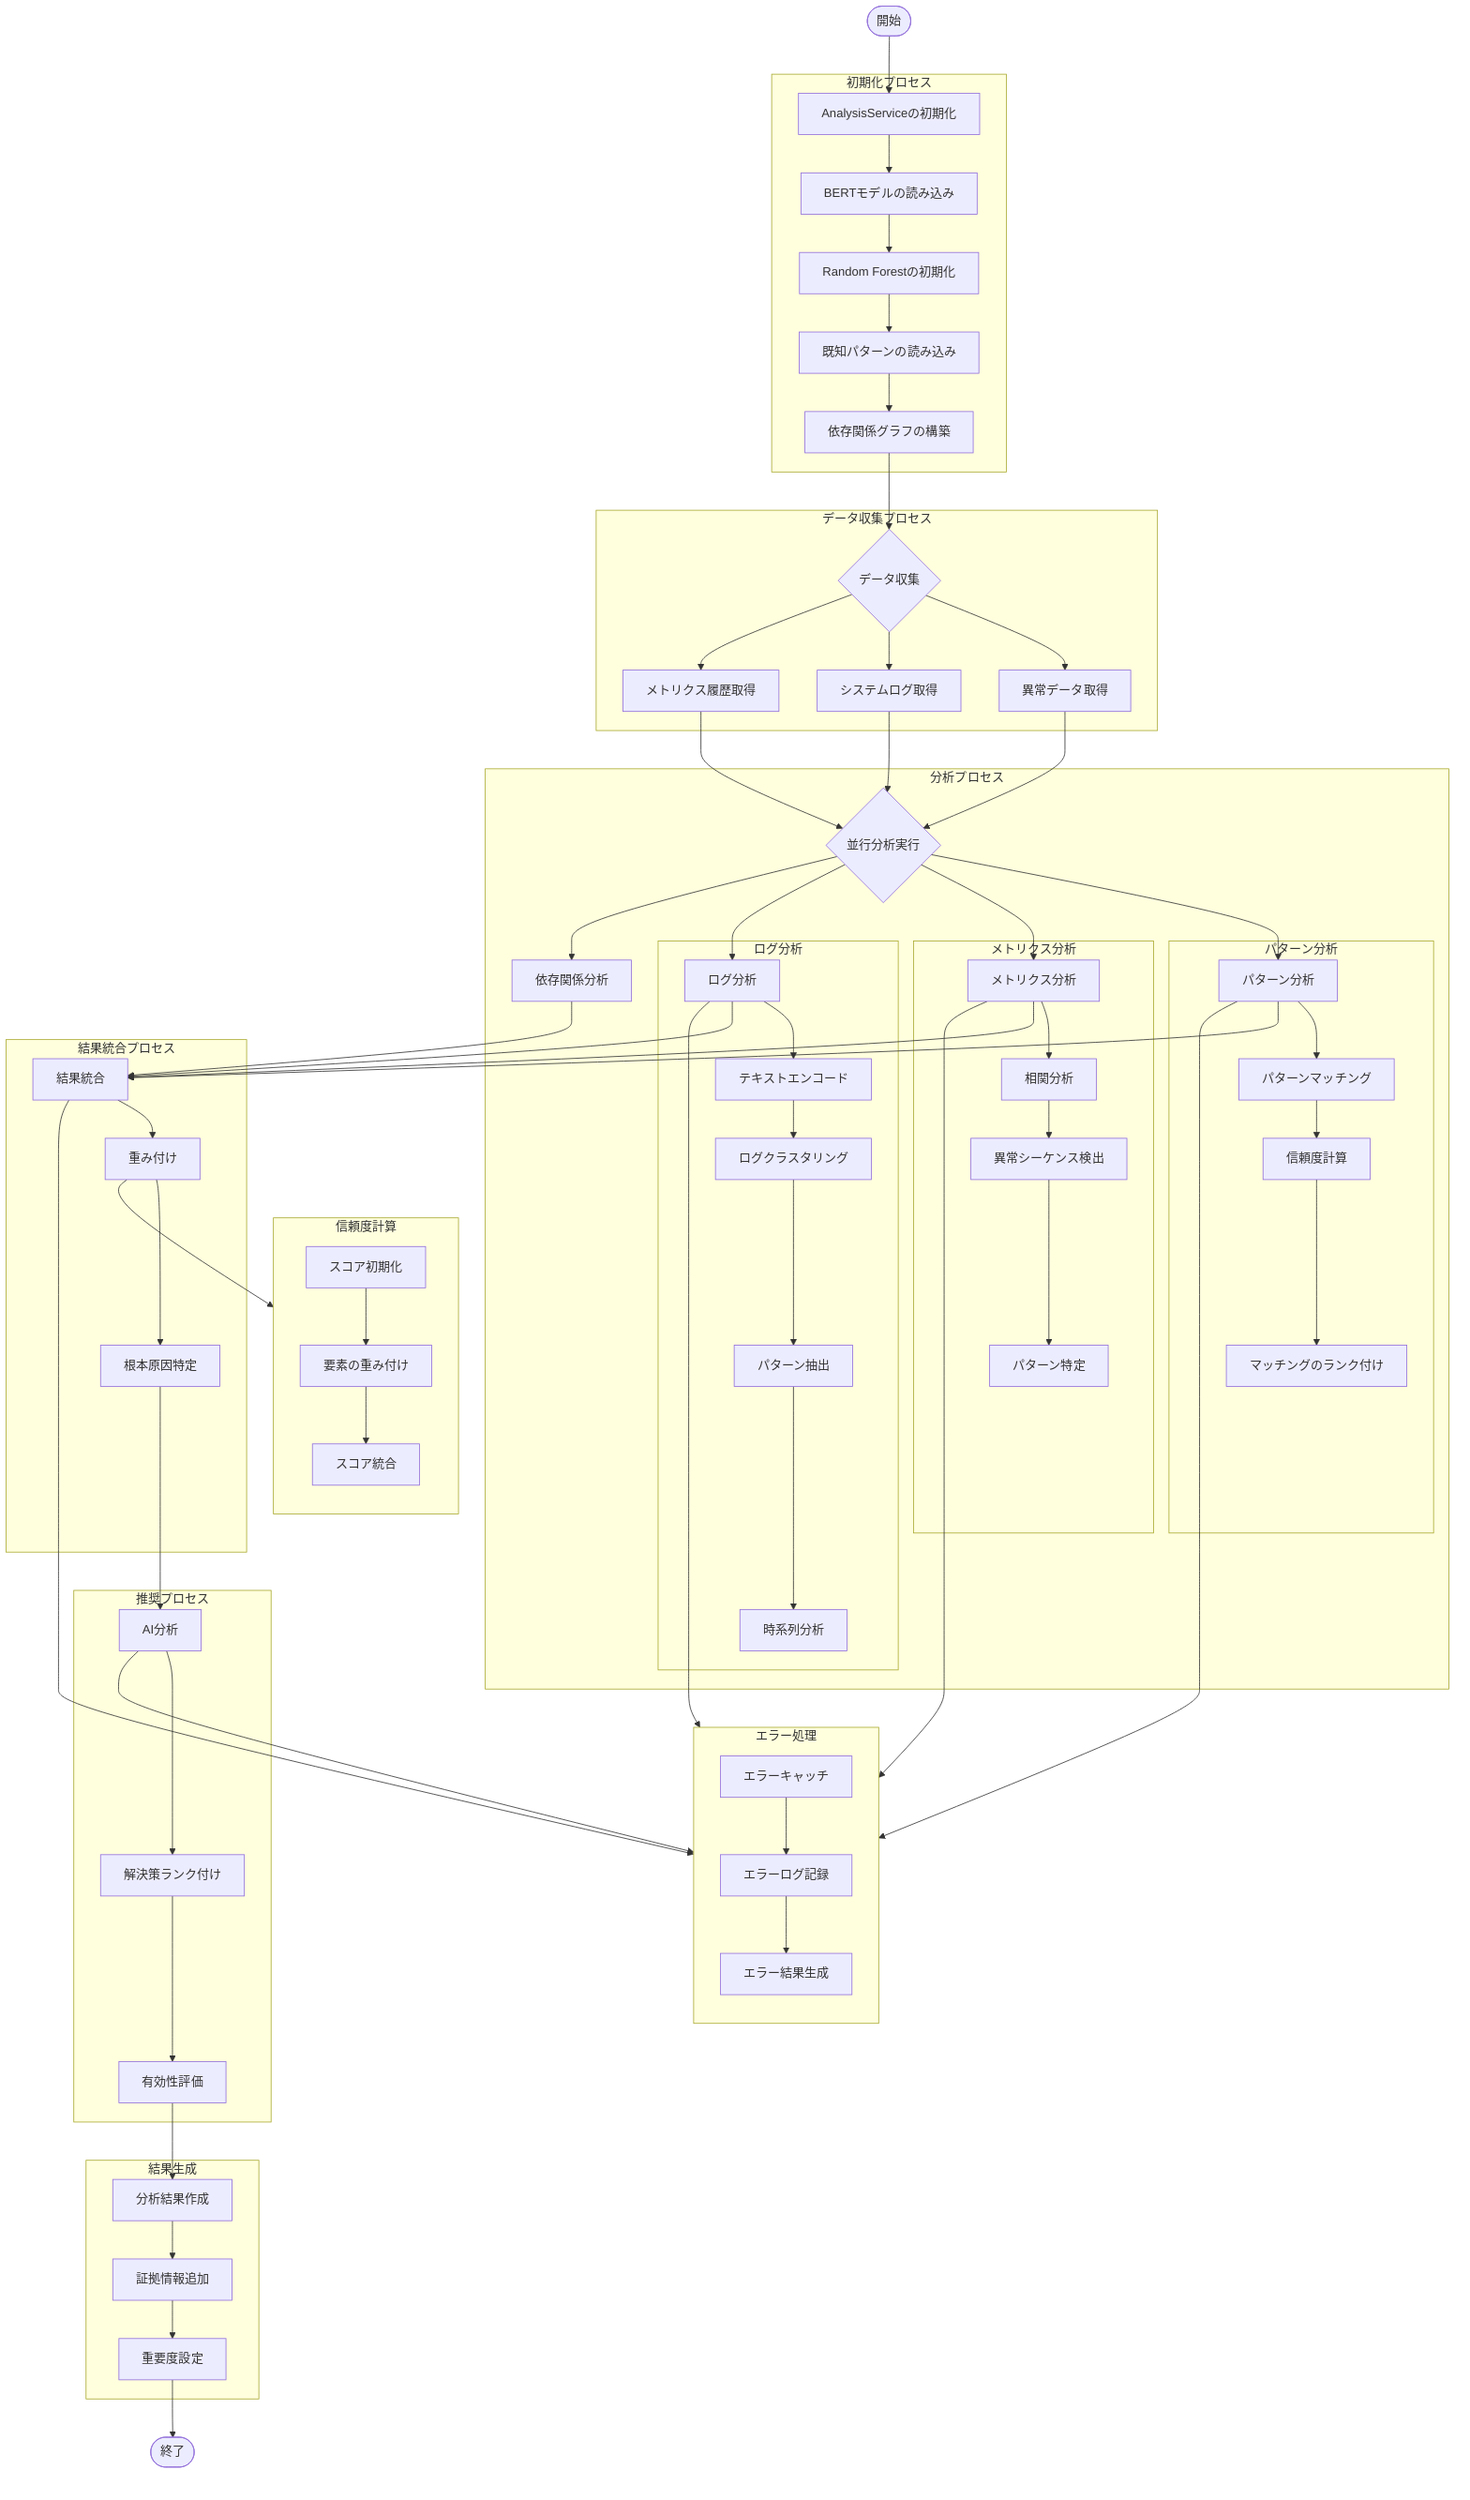 flowchart TD
    Start([開始]) --> Init[AnalysisServiceの初期化]
    
    subgraph Initialization[初期化プロセス]
        Init --> LoadBERT[BERTモデルの読み込み]
        LoadBERT --> LoadRF[Random Forestの初期化]
        LoadRF --> LoadPatterns[既知パターンの読み込み]
        LoadPatterns --> InitGraph[依存関係グラフの構築]
    end
    
    subgraph DataCollection[データ収集プロセス]
        InitGraph --> CollectData{データ収集}
        CollectData --> GetAnomaly[異常データ取得]
        CollectData --> GetLogs[システムログ取得]
        CollectData --> GetMetrics[メトリクス履歴取得]
    end
    
    subgraph Analysis[分析プロセス]
        GetAnomaly & GetLogs & GetMetrics --> ParallelAnalysis{並行分析実行}
        
        ParallelAnalysis --> Pattern[パターン分析]
        ParallelAnalysis --> Metrics[メトリクス分析]
        ParallelAnalysis --> Logs[ログ分析]
        ParallelAnalysis --> Dependency[依存関係分析]
        
        subgraph PatternAnalysis[パターン分析]
            Pattern --> MatchPatterns[パターンマッチング]
            MatchPatterns --> CalcConfidence[信頼度計算]
            CalcConfidence --> RankMatches[マッチングのランク付け]
        end
        
        subgraph LogAnalysis[ログ分析]
            Logs --> EncodeText[テキストエンコード]
            EncodeText --> ClusterLogs[ログクラスタリング]
            ClusterLogs --> ExtractPatterns[パターン抽出]
            ExtractPatterns --> TimeAnalysis[時系列分析]
        end
        
        subgraph MetricAnalysis[メトリクス分析]
            Metrics --> CalcCorr[相関分析]
            CalcCorr --> DetectAnomaly[異常シーケンス検出]
            DetectAnomaly --> FindPatterns[パターン特定]
        end
    end
    
    subgraph Integration[結果統合プロセス]
        Pattern & Metrics & Logs & Dependency --> Integrate[結果統合]
        Integrate --> WeightResults[重み付け]
        WeightResults --> DetermineRoot[根本原因特定]
    end
    
    subgraph Recommendation[推奨プロセス]
        DetermineRoot --> AIAnalysis[AI分析]
        AIAnalysis --> RankSolutions[解決策ランク付け]
        RankSolutions --> EvalEffectiveness[有効性評価]
    end
    
    subgraph ResultGeneration[結果生成]
        EvalEffectiveness --> CreateResult[分析結果作成]
        CreateResult --> AddEvidence[証拠情報追加]
        AddEvidence --> SetSeverity[重要度設定]
    end
    
    SetSeverity --> End([終了])
    
    subgraph ErrorHandling[エラー処理]
        direction TB
        CatchError[エラーキャッチ]
        LogError[エラーログ記録]
        CreateErrorResult[エラー結果生成]
        
        CatchError --> LogError
        LogError --> CreateErrorResult
    end
    
    Pattern & Metrics & Logs --> ErrorHandling
    Integrate --> ErrorHandling
    AIAnalysis --> ErrorHandling
    
    subgraph ConfidenceCalc[信頼度計算]
        direction TB
        InitScore[スコア初期化]
        WeightFactors[要素の重み付け]
        CombineScores[スコア統合]
        
        InitScore --> WeightFactors
        WeightFactors --> CombineScores
    end
    
    WeightResults --> ConfidenceCalc